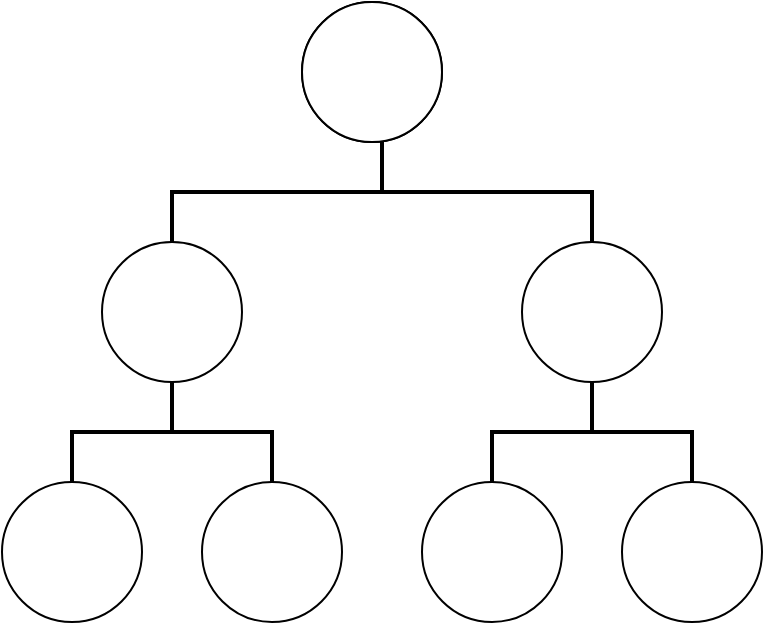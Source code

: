 <mxfile version="13.11.0" type="github"><diagram id="w1ukBDx6zw6wcxLItHl0" name="Page-1"><mxGraphModel dx="1038" dy="575" grid="1" gridSize="10" guides="1" tooltips="1" connect="1" arrows="1" fold="1" page="1" pageScale="1" pageWidth="850" pageHeight="1100" math="0" shadow="0"><root><mxCell id="0"/><mxCell id="1" parent="0"/><mxCell id="GdWQ3C4kMzwYWPHnyi9k-1" value="" style="ellipse;whiteSpace=wrap;html=1;aspect=fixed;" vertex="1" parent="1"><mxGeometry x="480" y="220" width="70" height="70" as="geometry"/></mxCell><mxCell id="GdWQ3C4kMzwYWPHnyi9k-4" value="" style="ellipse;whiteSpace=wrap;html=1;aspect=fixed;" vertex="1" parent="1"><mxGeometry x="270" y="220" width="70" height="70" as="geometry"/></mxCell><mxCell id="GdWQ3C4kMzwYWPHnyi9k-5" value="" style="ellipse;whiteSpace=wrap;html=1;aspect=fixed;" vertex="1" parent="1"><mxGeometry x="370" y="100" width="70" height="70" as="geometry"/></mxCell><mxCell id="GdWQ3C4kMzwYWPHnyi9k-8" value="" style="strokeWidth=2;html=1;shape=mxgraph.flowchart.annotation_2;align=left;labelPosition=right;pointerEvents=1;direction=south;" vertex="1" parent="1"><mxGeometry x="305" y="170" width="210" height="50" as="geometry"/></mxCell><mxCell id="GdWQ3C4kMzwYWPHnyi9k-9" value="" style="ellipse;whiteSpace=wrap;html=1;aspect=fixed;" vertex="1" parent="1"><mxGeometry x="320" y="340" width="70" height="70" as="geometry"/></mxCell><mxCell id="GdWQ3C4kMzwYWPHnyi9k-10" value="" style="ellipse;whiteSpace=wrap;html=1;aspect=fixed;" vertex="1" parent="1"><mxGeometry x="220" y="340" width="70" height="70" as="geometry"/></mxCell><mxCell id="GdWQ3C4kMzwYWPHnyi9k-11" value="" style="ellipse;whiteSpace=wrap;html=1;aspect=fixed;" vertex="1" parent="1"><mxGeometry x="370" y="100" width="70" height="70" as="geometry"/></mxCell><mxCell id="GdWQ3C4kMzwYWPHnyi9k-12" value="" style="strokeWidth=2;html=1;shape=mxgraph.flowchart.annotation_2;align=left;labelPosition=right;pointerEvents=1;direction=south;" vertex="1" parent="1"><mxGeometry x="255" y="290" width="100" height="50" as="geometry"/></mxCell><mxCell id="GdWQ3C4kMzwYWPHnyi9k-15" value="" style="ellipse;whiteSpace=wrap;html=1;aspect=fixed;" vertex="1" parent="1"><mxGeometry x="530" y="340" width="70" height="70" as="geometry"/></mxCell><mxCell id="GdWQ3C4kMzwYWPHnyi9k-16" value="" style="ellipse;whiteSpace=wrap;html=1;aspect=fixed;" vertex="1" parent="1"><mxGeometry x="430" y="340" width="70" height="70" as="geometry"/></mxCell><mxCell id="GdWQ3C4kMzwYWPHnyi9k-17" value="" style="strokeWidth=2;html=1;shape=mxgraph.flowchart.annotation_2;align=left;labelPosition=right;pointerEvents=1;direction=south;" vertex="1" parent="1"><mxGeometry x="465" y="290" width="100" height="50" as="geometry"/></mxCell></root></mxGraphModel></diagram></mxfile>